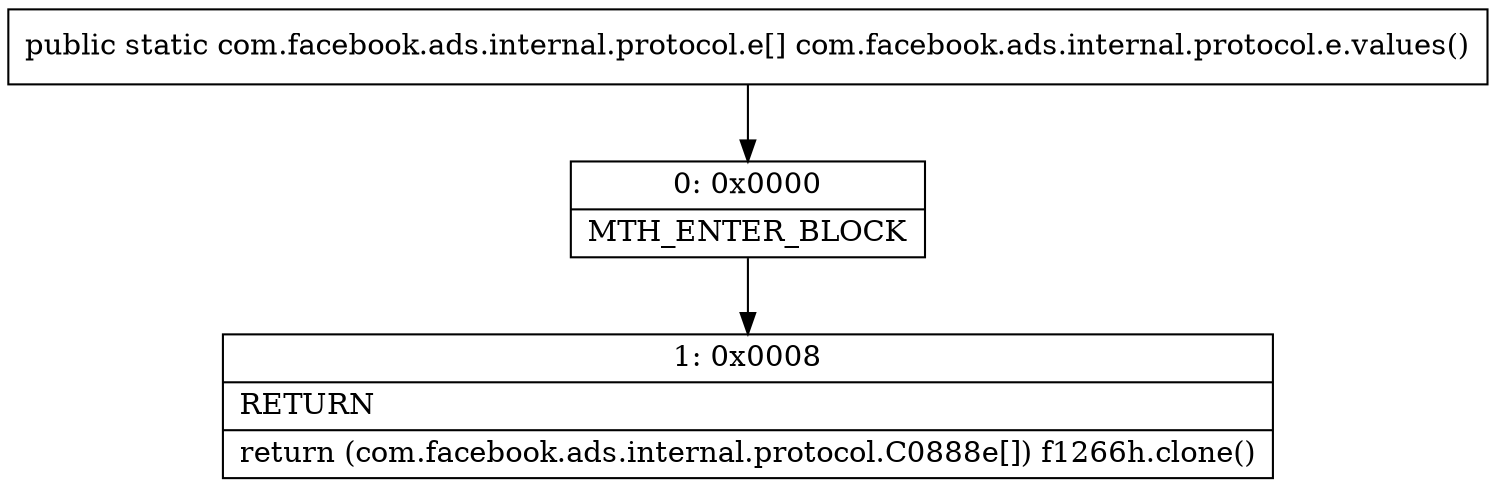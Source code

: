 digraph "CFG forcom.facebook.ads.internal.protocol.e.values()[Lcom\/facebook\/ads\/internal\/protocol\/e;" {
Node_0 [shape=record,label="{0\:\ 0x0000|MTH_ENTER_BLOCK\l}"];
Node_1 [shape=record,label="{1\:\ 0x0008|RETURN\l|return (com.facebook.ads.internal.protocol.C0888e[]) f1266h.clone()\l}"];
MethodNode[shape=record,label="{public static com.facebook.ads.internal.protocol.e[] com.facebook.ads.internal.protocol.e.values() }"];
MethodNode -> Node_0;
Node_0 -> Node_1;
}

